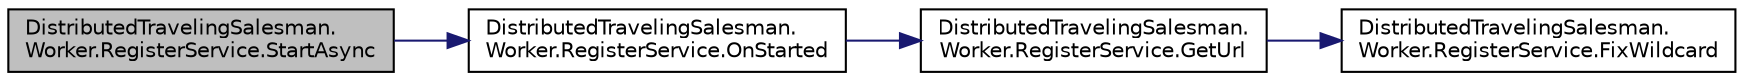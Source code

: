 digraph "DistributedTravelingSalesman.Worker.RegisterService.StartAsync"
{
 // INTERACTIVE_SVG=YES
 // LATEX_PDF_SIZE
  edge [fontname="Helvetica",fontsize="10",labelfontname="Helvetica",labelfontsize="10"];
  node [fontname="Helvetica",fontsize="10",shape=record];
  rankdir="LR";
  Node1 [label="DistributedTravelingSalesman.\lWorker.RegisterService.StartAsync",height=0.2,width=0.4,color="black", fillcolor="grey75", style="filled", fontcolor="black",tooltip=" "];
  Node1 -> Node2 [color="midnightblue",fontsize="10",style="solid",fontname="Helvetica"];
  Node2 [label="DistributedTravelingSalesman.\lWorker.RegisterService.OnStarted",height=0.2,width=0.4,color="black", fillcolor="white", style="filled",URL="$class_distributed_traveling_salesman_1_1_worker_1_1_register_service.html#ad9199c9363d4abf32c03df7aa62a37b8",tooltip=" "];
  Node2 -> Node3 [color="midnightblue",fontsize="10",style="solid",fontname="Helvetica"];
  Node3 [label="DistributedTravelingSalesman.\lWorker.RegisterService.GetUrl",height=0.2,width=0.4,color="black", fillcolor="white", style="filled",URL="$class_distributed_traveling_salesman_1_1_worker_1_1_register_service.html#a4dec526af03cca74407aaf1b83a650c0",tooltip=" "];
  Node3 -> Node4 [color="midnightblue",fontsize="10",style="solid",fontname="Helvetica"];
  Node4 [label="DistributedTravelingSalesman.\lWorker.RegisterService.FixWildcard",height=0.2,width=0.4,color="black", fillcolor="white", style="filled",URL="$class_distributed_traveling_salesman_1_1_worker_1_1_register_service.html#aea50caeafa7d9f1ebf65a72aa4cd0848",tooltip=" "];
}
